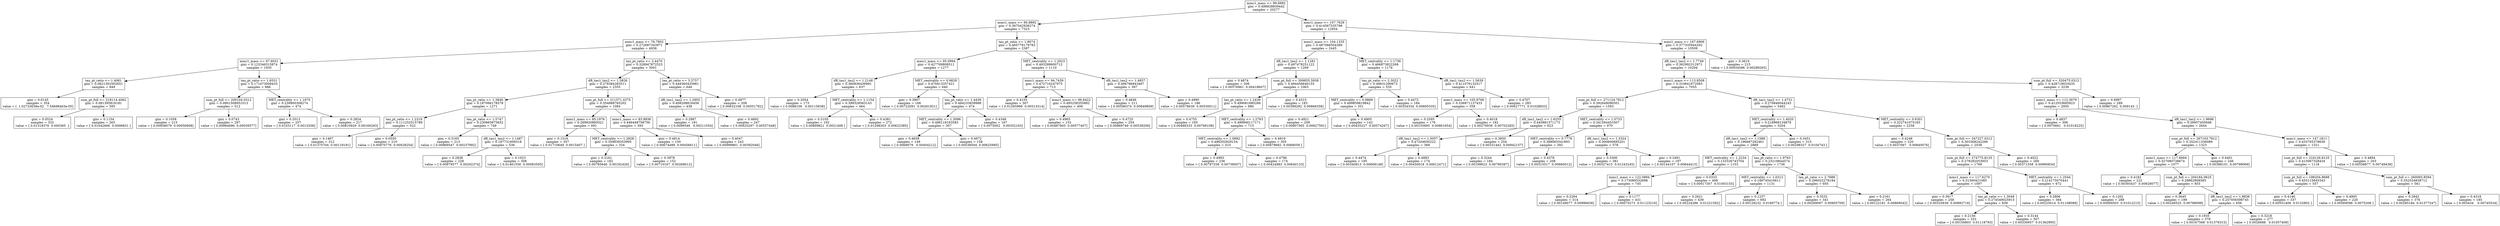 digraph Tree {
0 [label="mmc1_mass <= 99.6692\ngini = 0.498928839442\nsamples = 20277", shape="box"] ;
1 [label="mmc1_mass <= 90.8892\ngini = 0.367042936274\nsamples = 7323", shape="box"] ;
0 -> 1 ;
2 [label="mmc1_mass <= 76.7802\ngini = 0.272687343971\nsamples = 4936", shape="box"] ;
1 -> 2 ;
3 [label="mmc1_mass <= 67.6031\ngini = 0.123346315874\nsamples = 1935", shape="box"] ;
2 -> 3 ;
4 [label="tau_pt_ratio <= 1.4081\ngini = 0.0621302502651\nsamples = 949", shape="box"] ;
3 -> 4 ;
5 [label="gini = 0.0145\nsamples = 354\nvalue = [  1.02733638e-02   7.54698463e-05]", shape="box"] ;
4 -> 5 ;
6 [label="sum_pt_full <= 218114.4062\ngini = 0.081395816181\nsamples = 595", shape="box"] ;
4 -> 6 ;
7 [label="gini = 0.0524\nsamples = 332\nvalue = [ 0.01318376  0.000365  ]", shape="box"] ;
6 -> 7 ;
8 [label="gini = 0.1154\nsamples = 263\nvalue = [ 0.01042666  0.0006831 ]", shape="box"] ;
6 -> 8 ;
9 [label="tau_pt_ratio <= 1.6551\ngini = 0.171073008433\nsamples = 986", shape="box"] ;
3 -> 9 ;
10 [label="sum_pt_full <= 200104.0312\ngini = 0.0901508951013\nsamples = 512", shape="box"] ;
9 -> 10 ;
11 [label="gini = 0.1058\nsamples = 215\nvalue = [ 0.00958079  0.00056908]", shape="box"] ;
10 -> 11 ;
12 [label="gini = 0.0743\nsamples = 297\nvalue = [ 0.00984696  0.00039577]", shape="box"] ;
10 -> 12 ;
13 [label="MET_centrality <= 1.1670\ngini = 0.239900308274\nsamples = 474", shape="box"] ;
9 -> 13 ;
14 [label="gini = 0.2013\nsamples = 257\nvalue = [ 0.0103117  0.0013206]", shape="box"] ;
13 -> 14 ;
15 [label="gini = 0.2824\nsamples = 217\nvalue = [ 0.00810929  0.00166263]", shape="box"] ;
13 -> 15 ;
16 [label="tau_pt_ratio <= 2.4470\ngini = 0.328947872523\nsamples = 3001", shape="box"] ;
2 -> 16 ;
17 [label="dR_tau1_tau2 <= 1.3826\ngini = 0.278384283511\nsamples = 2355", shape="box"] ;
16 -> 17 ;
18 [label="tau_pt_ratio <= 1.3846\ngini = 0.187066178578\nsamples = 1271", shape="box"] ;
17 -> 18 ;
19 [label="tau_pt_ratio <= 1.2319\ngini = 0.111252515789\nsamples = 522", shape="box"] ;
18 -> 19 ;
20 [label="gini = 0.1467\nsamples = 312\nvalue = [ 0.01375704  0.00119191]", shape="box"] ;
19 -> 20 ;
21 [label="gini = 0.0550\nsamples = 210\nvalue = [ 0.00970776  0.00028254]", shape="box"] ;
19 -> 21 ;
22 [label="tau_pt_ratio <= 1.5747\ngini = 0.230865875652\nsamples = 749", shape="box"] ;
18 -> 22 ;
23 [label="gini = 0.3165\nsamples = 213\nvalue = [ 0.00969547  0.00237992]", shape="box"] ;
22 -> 23 ;
24 [label="dR_tau1_tau2 <= 1.1487\ngini = 0.187731609318\nsamples = 536", shape="box"] ;
22 -> 24 ;
25 [label="gini = 0.2838\nsamples = 228\nvalue = [ 0.00979577  0.00202374]", shape="box"] ;
24 -> 25 ;
26 [label="gini = 0.1023\nsamples = 308\nvalue = [ 0.01461556  0.00083595]", shape="box"] ;
24 -> 26 ;
27 [label="sum_pt_full <= 211571.4375\ngini = 0.354888765202\nsamples = 1084", shape="box"] ;
17 -> 27 ;
28 [label="mmc1_mass <= 85.1976\ngini = 0.269920885021\nsamples = 691", shape="box"] ;
27 -> 28 ;
29 [label="gini = 0.1516\nsamples = 357\nvalue = [ 0.01710649  0.0015407 ]", shape="box"] ;
28 -> 29 ;
30 [label="MET_centrality <= 1.2828\ngini = 0.359939353995\nsamples = 334", shape="box"] ;
28 -> 30 ;
31 [label="gini = 0.3161\nsamples = 182\nvalue = [ 0.00785646  0.00192426]", shape="box"] ;
30 -> 31 ;
32 [label="gini = 0.3978\nsamples = 152\nvalue = [ 0.00710167  0.00268012]", shape="box"] ;
30 -> 32 ;
33 [label="mmc1_mass <= 83.9936\ngini = 0.446448758756\nsamples = 393", shape="box"] ;
27 -> 33 ;
34 [label="gini = 0.4814\nsamples = 150\nvalue = [ 0.00674488  0.00456611]", shape="box"] ;
33 -> 34 ;
35 [label="gini = 0.4047\nsamples = 243\nvalue = [ 0.00999861  0.00392046]", shape="box"] ;
33 -> 35 ;
36 [label="tau_pt_ratio <= 3.3757\ngini = 0.449360435961\nsamples = 646", shape="box"] ;
16 -> 36 ;
37 [label="dR_tau1_tau2 <= 1.2955\ngini = 0.408208816458\nsamples = 438", shape="box"] ;
36 -> 37 ;
38 [label="gini = 0.2887\nsamples = 191\nvalue = [ 0.0099546   0.00211054]", shape="box"] ;
37 -> 38 ;
39 [label="gini = 0.4692\nsamples = 247\nvalue = [ 0.00925297  0.00557448]", shape="box"] ;
37 -> 39 ;
40 [label="gini = 0.4977\nsamples = 208\nvalue = [ 0.00632108  0.00551762]", shape="box"] ;
36 -> 40 ;
41 [label="tau_pt_ratio <= 1.8074\ngini = 0.465778179783\nsamples = 2387", shape="box"] ;
1 -> 41 ;
42 [label="mmc1_mass <= 95.0994\ngini = 0.427769808511\nsamples = 1277", shape="box"] ;
41 -> 42 ;
43 [label="dR_tau1_tau2 <= 1.2148\ngini = 0.360836436991\nsamples = 637", shape="box"] ;
42 -> 43 ;
44 [label="gini = 0.2054\nsamples = 173\nvalue = [ 0.0088106   0.00115838]", shape="box"] ;
43 -> 44 ;
45 [label="MET_centrality <= 1.1154\ngini = 0.399328563143\nsamples = 464", shape="box"] ;
43 -> 45 ;
46 [label="gini = 0.3105\nsamples = 192\nvalue = [ 0.00899821  0.0021408 ]", shape="box"] ;
45 -> 46 ;
47 [label="gini = 0.4381\nsamples = 272\nvalue = [ 0.01298303  0.00622385]", shape="box"] ;
45 -> 47 ;
48 [label="MET_centrality <= 0.9828\ngini = 0.470413357421\nsamples = 640", shape="box"] ;
42 -> 48 ;
49 [label="gini = 0.3907\nsamples = 166\nvalue = [ 0.00722091  0.00261921]", shape="box"] ;
48 -> 49 ;
50 [label="tau_pt_ratio <= 1.4439\ngini = 0.484233839986\nsamples = 474", shape="box"] ;
48 -> 50 ;
51 [label="MET_centrality <= 1.3096\ngini = 0.496118163583\nsamples = 307", shape="box"] ;
50 -> 51 ;
52 [label="gini = 0.4658\nsamples = 149\nvalue = [ 0.0069079   0.00404212]", shape="box"] ;
51 -> 52 ;
53 [label="gini = 0.4972\nsamples = 158\nvalue = [ 0.00538504  0.00625995]", shape="box"] ;
51 -> 53 ;
54 [label="gini = 0.4348\nsamples = 167\nvalue = [ 0.0075002   0.00352163]", shape="box"] ;
50 -> 54 ;
55 [label="MET_centrality <= 1.2923\ngini = 0.493288600712\nsamples = 1110", shape="box"] ;
41 -> 55 ;
56 [label="mmc1_mass <= 94.7439\ngini = 0.472716247975\nsamples = 713", shape="box"] ;
55 -> 56 ;
57 [label="gini = 0.4105\nsamples = 307\nvalue = [ 0.01265966  0.00513314]", shape="box"] ;
56 -> 57 ;
58 [label="mmc1_mass <= 96.6422\ngini = 0.495258355882\nsamples = 406", shape="box"] ;
56 -> 58 ;
59 [label="gini = 0.4965\nsamples = 152\nvalue = [ 0.00487805  0.00577407]", shape="box"] ;
58 -> 59 ;
60 [label="gini = 0.4725\nsamples = 254\nvalue = [ 0.00869749  0.00539206]", shape="box"] ;
58 -> 60 ;
61 [label="dR_tau1_tau2 <= 1.4857\ngini = 0.496786843467\nsamples = 397", shape="box"] ;
55 -> 61 ;
62 [label="gini = 0.4846\nsamples = 211\nvalue = [ 0.00596374  0.00849809]", shape="box"] ;
61 -> 62 ;
63 [label="gini = 0.4990\nsamples = 186\nvalue = [ 0.00578639  0.00530011]", shape="box"] ;
61 -> 63 ;
64 [label="mmc1_mass <= 107.7629\ngini = 0.414567535798\nsamples = 12954", shape="box"] ;
0 -> 64 ;
65 [label="mmc1_mass <= 104.1335\ngini = 0.487066504389\nsamples = 2445", shape="box"] ;
64 -> 65 ;
66 [label="dR_tau1_tau2 <= 1.1281\ngini = 0.497478251122\nsamples = 1269", shape="box"] ;
65 -> 66 ;
67 [label="gini = 0.4874\nsamples = 206\nvalue = [ 0.00576961  0.00418607]", shape="box"] ;
66 -> 67 ;
68 [label="sum_pt_full <= 309855.5938\ngini = 0.494456640155\nsamples = 1063", shape="box"] ;
66 -> 68 ;
69 [label="tau_pt_ratio <= 1.2439\ngini = 0.499061680266\nsamples = 880", shape="box"] ;
68 -> 69 ;
70 [label="gini = 0.4755\nsamples = 165\nvalue = [ 0.00488333  0.00766108]", shape="box"] ;
69 -> 70 ;
71 [label="MET_centrality <= 1.2763\ngini = 0.499946117171\nsamples = 715", shape="box"] ;
69 -> 71 ;
72 [label="MET_centrality <= 1.0892\ngini = 0.498202829154\nsamples = 410", shape="box"] ;
71 -> 72 ;
73 [label="gini = 0.4993\nsamples = 236\nvalue = [ 0.00797258  0.00738007]", shape="box"] ;
72 -> 73 ;
74 [label="gini = 0.4796\nsamples = 174\nvalue = [ 0.00424983  0.00640133]", shape="box"] ;
72 -> 74 ;
75 [label="gini = 0.4919\nsamples = 305\nvalue = [ 0.00879682  0.0068059 ]", shape="box"] ;
71 -> 75 ;
76 [label="gini = 0.4315\nsamples = 183\nvalue = [ 0.00399292  0.00868358]", shape="box"] ;
68 -> 76 ;
77 [label="MET_centrality <= 1.1736\ngini = 0.466873822268\nsamples = 1176", shape="box"] ;
65 -> 77 ;
78 [label="tau_pt_ratio <= 2.3022\ngini = 0.49631290673\nsamples = 535", shape="box"] ;
77 -> 78 ;
79 [label="MET_centrality <= 0.9869\ngini = 0.499859819842\nsamples = 351", shape="box"] ;
78 -> 79 ;
80 [label="gini = 0.4921\nsamples = 209\nvalue = [ 0.00807565  0.00627591]", shape="box"] ;
79 -> 80 ;
81 [label="gini = 0.4905\nsamples = 142\nvalue = [ 0.00435227  0.00574267]", shape="box"] ;
79 -> 81 ;
82 [label="gini = 0.4472\nsamples = 184\nvalue = [ 0.00354334  0.00695335]", shape="box"] ;
78 -> 82 ;
83 [label="dR_tau1_tau2 <= 1.5639\ngini = 0.411076132517\nsamples = 641", shape="box"] ;
77 -> 83 ;
84 [label="mmc1_mass <= 105.9766\ngini = 0.336871137433\nsamples = 358", shape="box"] ;
83 -> 84 ;
85 [label="gini = 0.2595\nsamples = 176\nvalue = [ 0.00155895  0.00861654]", shape="box"] ;
84 -> 85 ;
86 [label="gini = 0.4018\nsamples = 182\nvalue = [ 0.00270936  0.00702285]", shape="box"] ;
84 -> 86 ;
87 [label="gini = 0.4707\nsamples = 283\nvalue = [ 0.00627771  0.01028833]", shape="box"] ;
83 -> 87 ;
88 [label="mmc1_mass <= 167.6906\ngini = 0.377335944292\nsamples = 10509", shape="box"] ;
64 -> 88 ;
89 [label="dR_tau1_tau2 <= 1.7749\ngini = 0.362992312971\nsamples = 10294", shape="box"] ;
88 -> 89 ;
90 [label="mmc1_mass <= 113.8508\ngini = 0.310641672083\nsamples = 7055", shape="box"] ;
89 -> 90 ;
91 [label="sum_pt_full <= 271124.7812\ngini = 0.392649090501\nsamples = 1593", shape="box"] ;
90 -> 91 ;
92 [label="dR_tau1_tau2 <= 1.6255\ngini = 0.445881371173\nsamples = 623", shape="box"] ;
91 -> 92 ;
93 [label="dR_tau1_tau2 <= 1.5057\ngini = 0.47204650222\nsamples = 369", shape="box"] ;
92 -> 93 ;
94 [label="gini = 0.4474\nsamples = 195\nvalue = [ 0.00340813  0.00668148]", shape="box"] ;
93 -> 94 ;
95 [label="gini = 0.4883\nsamples = 174\nvalue = [ 0.00450018  0.00612471]", shape="box"] ;
93 -> 95 ;
96 [label="gini = 0.3850\nsamples = 254\nvalue = [ 0.00331442  0.00942157]", shape="box"] ;
92 -> 96 ;
97 [label="MET_centrality <= 1.0733\ngini = 0.341564453307\nsamples = 970", shape="box"] ;
91 -> 97 ;
98 [label="MET_centrality <= 0.7776\ngini = 0.388065541893\nsamples = 392", shape="box"] ;
97 -> 98 ;
99 [label="gini = 0.3244\nsamples = 184\nvalue = [ 0.00199623  0.00780387]", shape="box"] ;
98 -> 99 ;
100 [label="gini = 0.4376\nsamples = 208\nvalue = [ 0.00315517  0.00660012]", shape="box"] ;
98 -> 100 ;
101 [label="dR_tau1_tau2 <= 1.3324\ngini = 0.300600695201\nsamples = 578", shape="box"] ;
97 -> 101 ;
102 [label="gini = 0.3300\nsamples = 381\nvalue = [ 0.00327415  0.01243245]", shape="box"] ;
101 -> 102 ;
103 [label="gini = 0.2491\nsamples = 197\nvalue = [ 0.00144107  0.00844413]", shape="box"] ;
101 -> 103 ;
104 [label="dR_tau1_tau2 <= 1.4731\ngini = 0.270846044243\nsamples = 5462", shape="box"] ;
90 -> 104 ;
105 [label="MET_centrality <= 1.4020\ngini = 0.218968134879\nsamples = 3204", shape="box"] ;
104 -> 105 ;
106 [label="dR_tau1_tau2 <= 1.1588\ngini = 0.196687262461\nsamples = 2889", shape="box"] ;
105 -> 106 ;
107 [label="MET_centrality <= 1.2234\ngini = 0.133326743704\nsamples = 1153", shape="box"] ;
106 -> 107 ;
108 [label="mmc1_mass <= 122.0894\ngini = 0.173089332698\nsamples = 745", shape="box"] ;
107 -> 108 ;
109 [label="gini = 0.2264\nsamples = 314\nvalue = [ 0.00149077  0.00996636]", shape="box"] ;
108 -> 109 ;
110 [label="gini = 0.1177\nsamples = 431\nvalue = [ 0.00075273  0.01123216]", shape="box"] ;
108 -> 110 ;
111 [label="gini = 0.0333\nsamples = 408\nvalue = [ 0.00017307  0.01003155]", shape="box"] ;
107 -> 111 ;
112 [label="tau_pt_ratio <= 1.9763\ngini = 0.23218844574\nsamples = 1736", shape="box"] ;
106 -> 112 ;
113 [label="MET_centrality <= 1.0312\ngini = 0.186745416611\nsamples = 1131", shape="box"] ;
112 -> 113 ;
114 [label="gini = 0.2621\nsamples = 439\nvalue = [ 0.00224286  0.01221592]", shape="box"] ;
113 -> 114 ;
115 [label="gini = 0.1237\nsamples = 692\nvalue = [ 0.00128232  0.0180774 ]", shape="box"] ;
113 -> 115 ;
116 [label="tau_pt_ratio <= 2.7688\ngini = 0.296022278184\nsamples = 605", shape="box"] ;
112 -> 116 ;
117 [label="gini = 0.3532\nsamples = 341\nvalue = [ 0.00269097  0.00905709]", shape="box"] ;
116 -> 117 ;
118 [label="gini = 0.2161\nsamples = 264\nvalue = [ 0.00122181  0.00869042]", shape="box"] ;
116 -> 118 ;
119 [label="gini = 0.3451\nsamples = 315\nvalue = [ 0.00298327  0.0104743 ]", shape="box"] ;
105 -> 119 ;
120 [label="MET_centrality <= 0.6301\ngini = 0.322741075165\nsamples = 2258", shape="box"] ;
104 -> 120 ;
121 [label="gini = 0.4248\nsamples = 220\nvalue = [ 0.0037067   0.00840076]", shape="box"] ;
120 -> 121 ;
122 [label="sum_pt_full <= 347227.0312\ngini = 0.303368242266\nsamples = 2038", shape="box"] ;
120 -> 122 ;
123 [label="sum_pt_full <= 274775.8125\ngini = 0.279282053953\nsamples = 1769", shape="box"] ;
122 -> 123 ;
124 [label="mmc1_mass <= 117.6270\ngini = 0.31300421085\nsamples = 1097", shape="box"] ;
123 -> 124 ;
125 [label="gini = 0.3917\nsamples = 258\nvalue = [ 0.00325639  0.00892716]", shape="box"] ;
124 -> 125 ;
126 [label="tau_pt_ratio <= 1.3048\ngini = 0.274549025915\nsamples = 839", shape="box"] ;
124 -> 126 ;
127 [label="gini = 0.2156\nsamples = 332\nvalue = [ 0.00156803  0.01118793]", shape="box"] ;
126 -> 127 ;
128 [label="gini = 0.3144\nsamples = 507\nvalue = [ 0.00330957  0.01362995]", shape="box"] ;
126 -> 128 ;
129 [label="MET_centrality <= 1.2544\ngini = 0.214175070441\nsamples = 672", shape="box"] ;
123 -> 129 ;
130 [label="gini = 0.2806\nsamples = 384\nvalue = [ 0.00225014  0.01108088]", shape="box"] ;
129 -> 130 ;
131 [label="gini = 0.1202\nsamples = 288\nvalue = [ 0.00069503  0.01012215]", shape="box"] ;
129 -> 131 ;
132 [label="gini = 0.4022\nsamples = 269\nvalue = [ 0.00371558  0.00960834]", shape="box"] ;
122 -> 132 ;
133 [label="sum_pt_full <= 320475.0312\ngini = 0.428719033435\nsamples = 3239", shape="box"] ;
89 -> 133 ;
134 [label="mmc1_mass <= 112.3679\ngini = 0.412553685923\nsamples = 2950", shape="box"] ;
133 -> 134 ;
135 [label="gini = 0.4837\nsamples = 306\nvalue = [ 0.0070661   0.01018225]", shape="box"] ;
134 -> 135 ;
136 [label="dR_tau1_tau2 <= 1.9698\ngini = 0.39957450948\nsamples = 2644", shape="box"] ;
134 -> 136 ;
137 [label="sum_pt_full <= 267103.7812\ngini = 0.352411336089\nsamples = 1323", shape="box"] ;
136 -> 137 ;
138 [label="mmc1_mass <= 117.6694\ngini = 0.327080738674\nsamples = 1077", shape="box"] ;
137 -> 138 ;
139 [label="gini = 0.4182\nsamples = 222\nvalue = [ 0.00393437  0.00928077]", shape="box"] ;
138 -> 139 ;
140 [label="sum_pt_full <= 204184.0625\ngini = 0.28862808585\nsamples = 855", shape="box"] ;
138 -> 140 ;
141 [label="gini = 0.3645\nsamples = 199\nvalue = [ 0.00248525  0.00788098]", shape="box"] ;
140 -> 141 ;
142 [label="dR_tau1_tau2 <= 1.8836\ngini = 0.257056598745\nsamples = 656", shape="box"] ;
140 -> 142 ;
143 [label="gini = 0.1935\nsamples = 379\nvalue = [ 0.00167568  0.01376315]", shape="box"] ;
142 -> 143 ;
144 [label="gini = 0.3218\nsamples = 277\nvalue = [ 0.0026688   0.01057409]", shape="box"] ;
142 -> 144 ;
145 [label="gini = 0.4401\nsamples = 246\nvalue = [ 0.00388101  0.00799069]", shape="box"] ;
137 -> 145 ;
146 [label="mmc1_mass <= 147.1811\ngini = 0.433705378656\nsamples = 1321", shape="box"] ;
136 -> 146 ;
147 [label="sum_pt_full <= 216126.8125\ngini = 0.415067328434\nsamples = 1118", shape="box"] ;
146 -> 147 ;
148 [label="sum_pt_full <= 198204.9688\ngini = 0.455115645343\nsamples = 557", shape="box"] ;
147 -> 148 ;
149 [label="gini = 0.4146\nsamples = 337\nvalue = [ 0.00551408  0.0132802 ]", shape="box"] ;
148 -> 149 ;
150 [label="gini = 0.4905\nsamples = 220\nvalue = [ 0.00569596  0.0075208 ]", shape="box"] ;
148 -> 150 ;
151 [label="sum_pt_full <= 260093.8594\ngini = 0.352534838712\nsamples = 561", shape="box"] ;
147 -> 151 ;
152 [label="gini = 0.2842\nsamples = 376\nvalue = [ 0.00285184  0.01377247]", shape="box"] ;
151 -> 152 ;
153 [label="gini = 0.4318\nsamples = 185\nvalue = [ 0.003434    0.00745534]", shape="box"] ;
151 -> 153 ;
154 [label="gini = 0.4894\nsamples = 203\nvalue = [ 0.00558877  0.00749438]", shape="box"] ;
146 -> 154 ;
155 [label="gini = 0.4997\nsamples = 289\nvalue = [ 0.00867262  0.009143  ]", shape="box"] ;
133 -> 155 ;
156 [label="gini = 0.3610\nsamples = 215\nvalue = [ 0.00934586  0.00289265]", shape="box"] ;
88 -> 156 ;
}